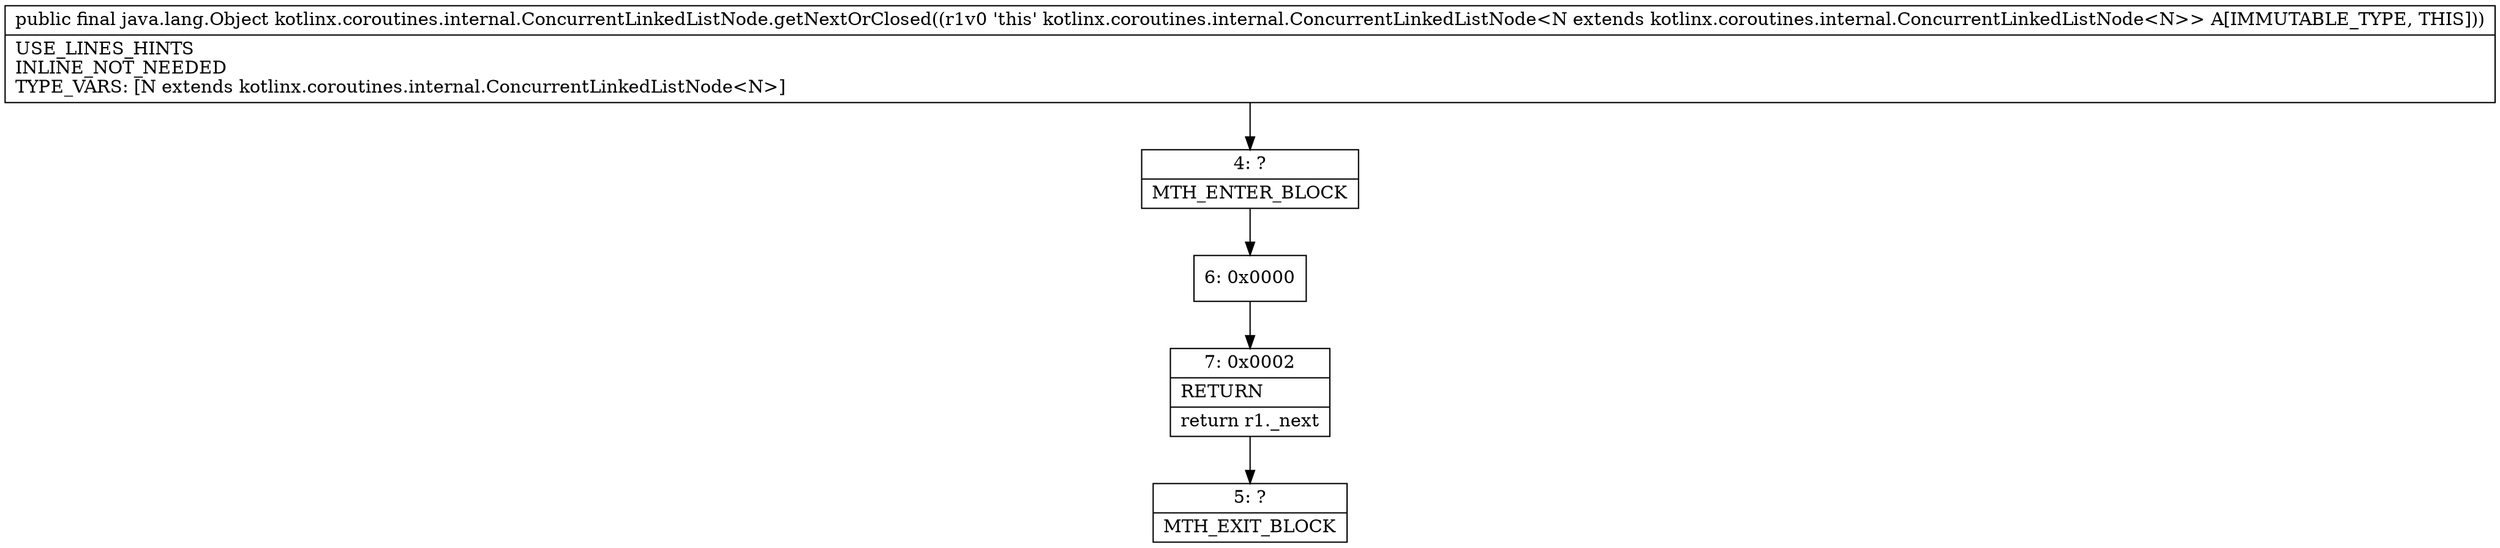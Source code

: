 digraph "CFG forkotlinx.coroutines.internal.ConcurrentLinkedListNode.getNextOrClosed()Ljava\/lang\/Object;" {
Node_4 [shape=record,label="{4\:\ ?|MTH_ENTER_BLOCK\l}"];
Node_6 [shape=record,label="{6\:\ 0x0000}"];
Node_7 [shape=record,label="{7\:\ 0x0002|RETURN\l|return r1._next\l}"];
Node_5 [shape=record,label="{5\:\ ?|MTH_EXIT_BLOCK\l}"];
MethodNode[shape=record,label="{public final java.lang.Object kotlinx.coroutines.internal.ConcurrentLinkedListNode.getNextOrClosed((r1v0 'this' kotlinx.coroutines.internal.ConcurrentLinkedListNode\<N extends kotlinx.coroutines.internal.ConcurrentLinkedListNode\<N\>\> A[IMMUTABLE_TYPE, THIS]))  | USE_LINES_HINTS\lINLINE_NOT_NEEDED\lTYPE_VARS: [N extends kotlinx.coroutines.internal.ConcurrentLinkedListNode\<N\>]\l}"];
MethodNode -> Node_4;Node_4 -> Node_6;
Node_6 -> Node_7;
Node_7 -> Node_5;
}

